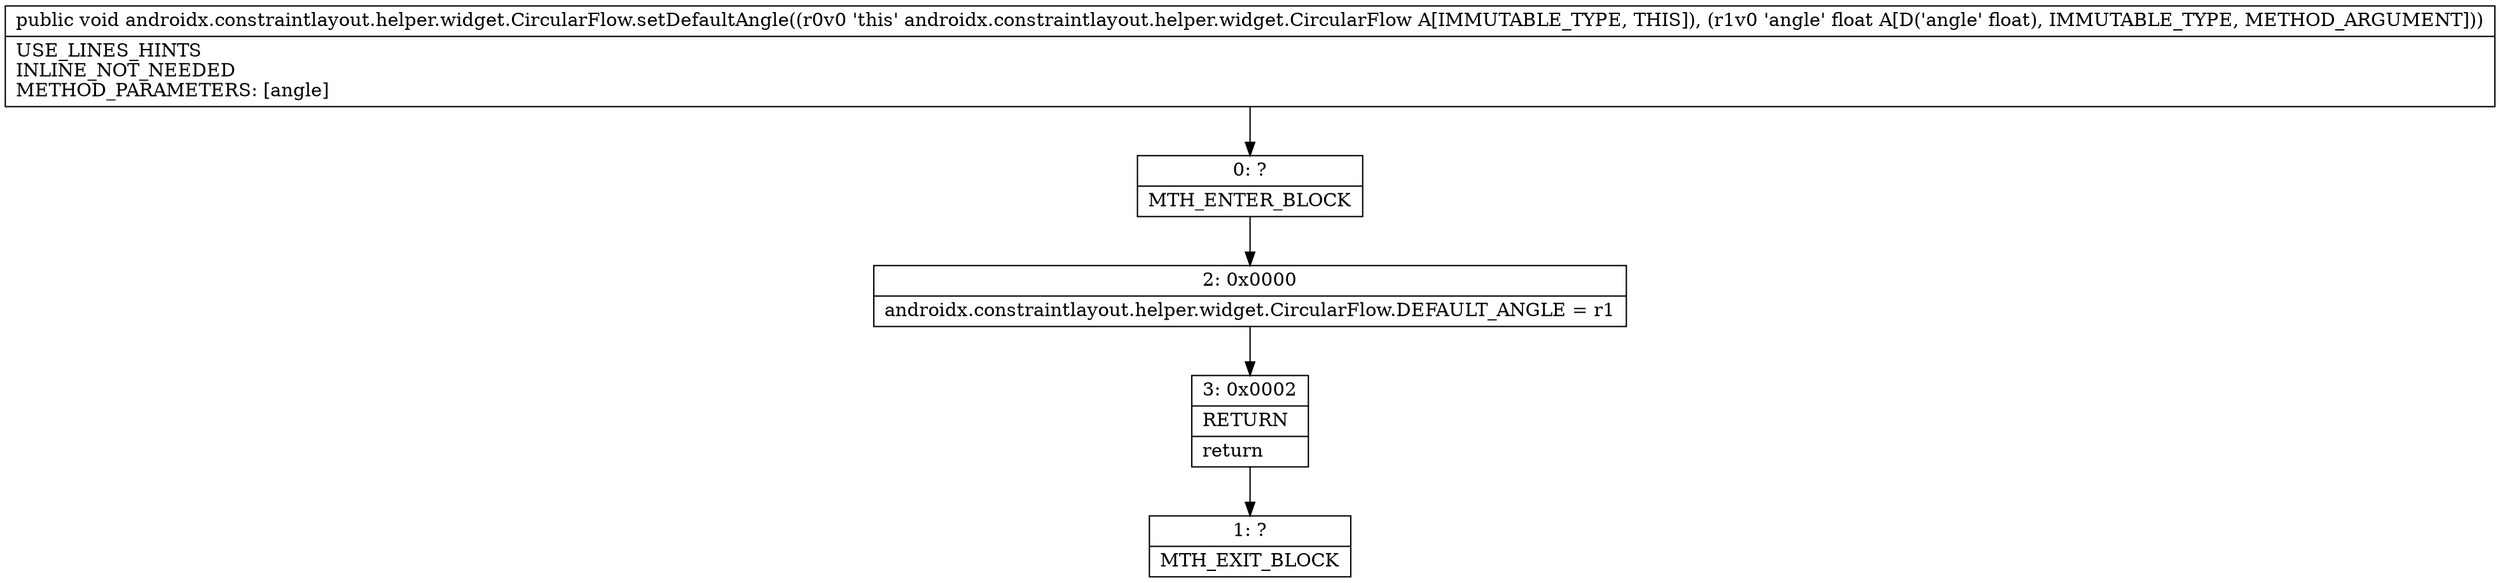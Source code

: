 digraph "CFG forandroidx.constraintlayout.helper.widget.CircularFlow.setDefaultAngle(F)V" {
Node_0 [shape=record,label="{0\:\ ?|MTH_ENTER_BLOCK\l}"];
Node_2 [shape=record,label="{2\:\ 0x0000|androidx.constraintlayout.helper.widget.CircularFlow.DEFAULT_ANGLE = r1\l}"];
Node_3 [shape=record,label="{3\:\ 0x0002|RETURN\l|return\l}"];
Node_1 [shape=record,label="{1\:\ ?|MTH_EXIT_BLOCK\l}"];
MethodNode[shape=record,label="{public void androidx.constraintlayout.helper.widget.CircularFlow.setDefaultAngle((r0v0 'this' androidx.constraintlayout.helper.widget.CircularFlow A[IMMUTABLE_TYPE, THIS]), (r1v0 'angle' float A[D('angle' float), IMMUTABLE_TYPE, METHOD_ARGUMENT]))  | USE_LINES_HINTS\lINLINE_NOT_NEEDED\lMETHOD_PARAMETERS: [angle]\l}"];
MethodNode -> Node_0;Node_0 -> Node_2;
Node_2 -> Node_3;
Node_3 -> Node_1;
}

